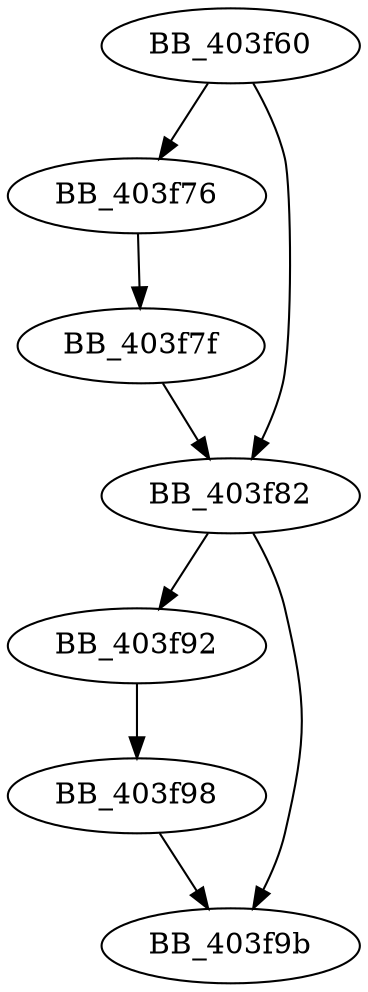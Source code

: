 DiGraph sub_403F60{
BB_403f60->BB_403f76
BB_403f60->BB_403f82
BB_403f76->BB_403f7f
BB_403f7f->BB_403f82
BB_403f82->BB_403f92
BB_403f82->BB_403f9b
BB_403f92->BB_403f98
BB_403f98->BB_403f9b
}
